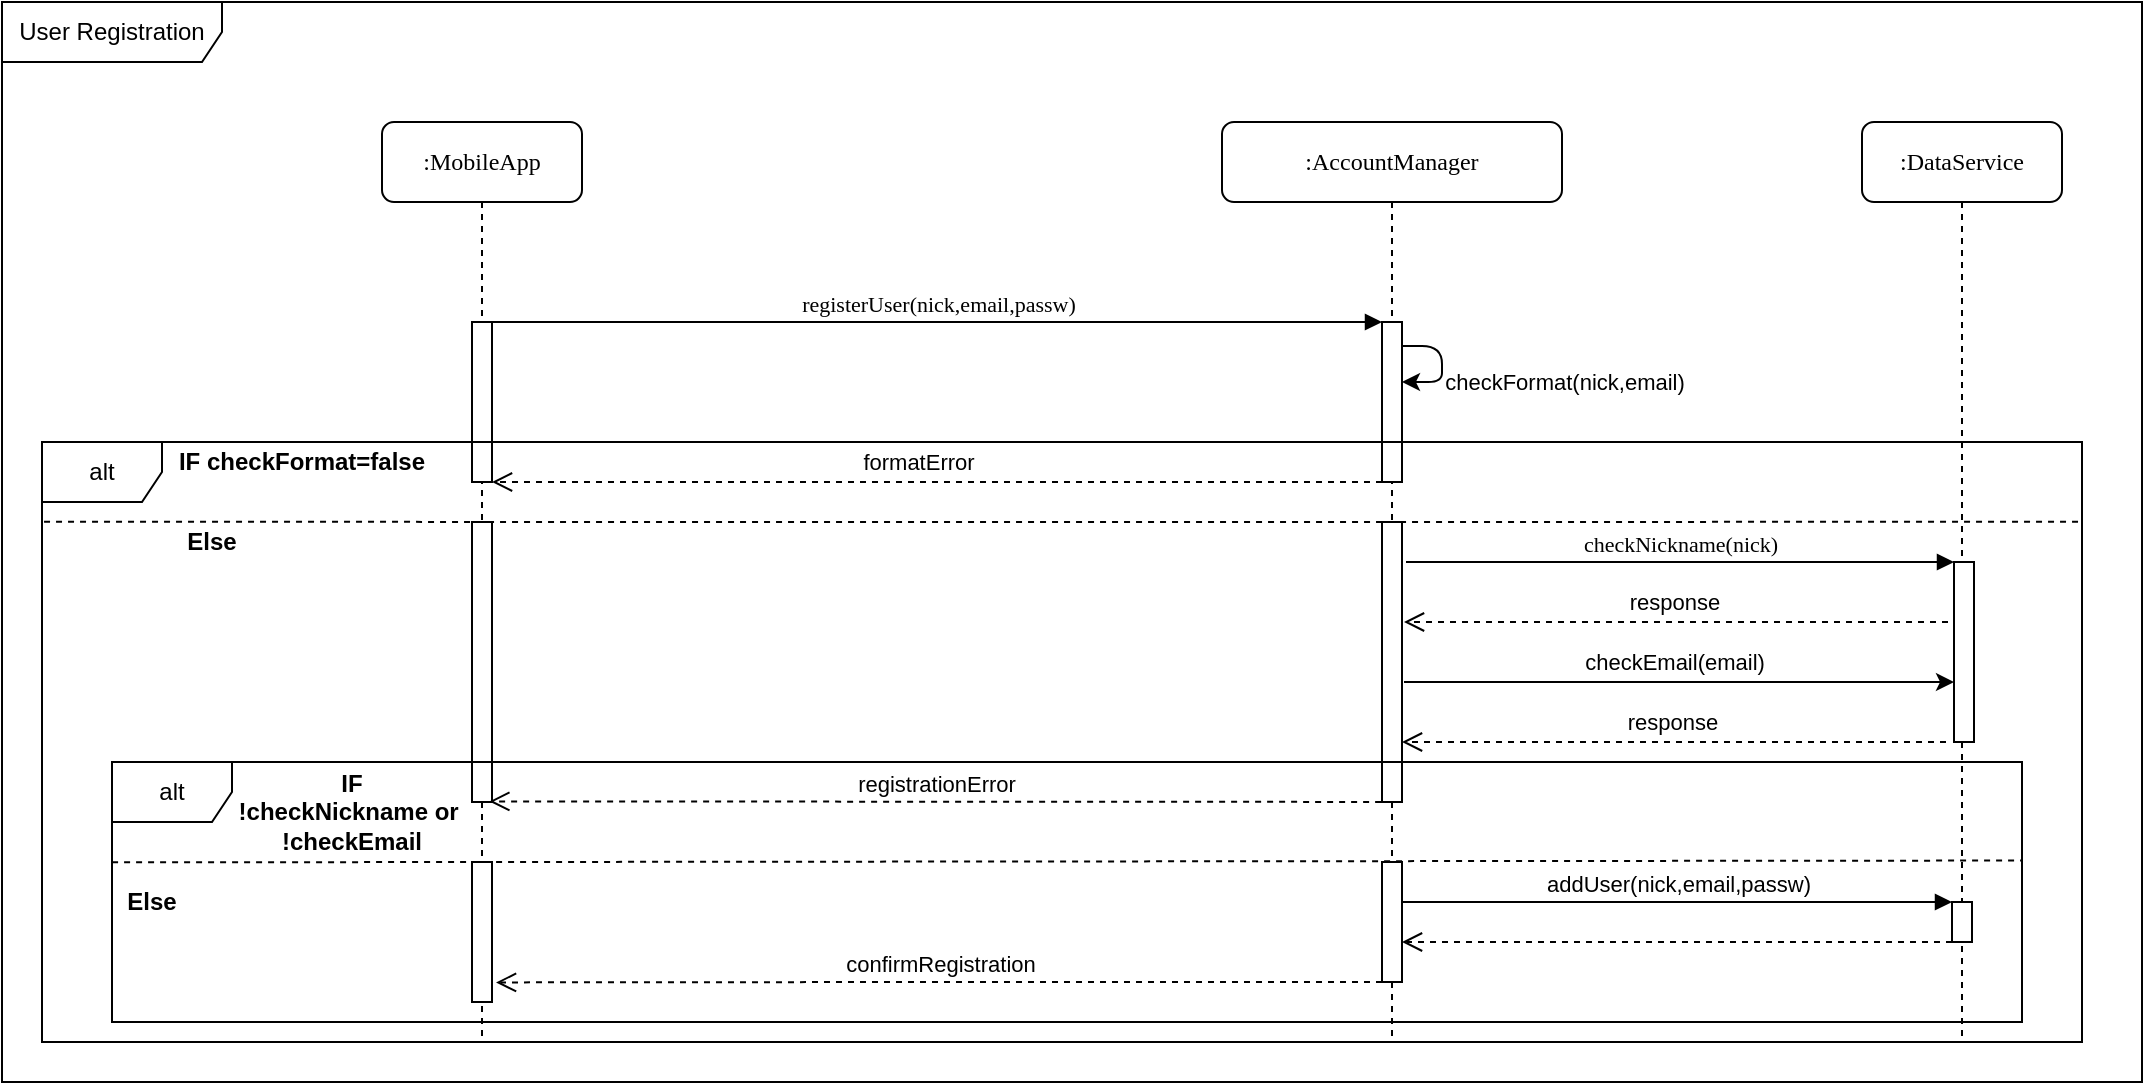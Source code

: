 <mxfile version="14.1.8" type="device"><diagram name="Page-1" id="13e1069c-82ec-6db2-03f1-153e76fe0fe0"><mxGraphModel dx="2650" dy="723" grid="1" gridSize="10" guides="1" tooltips="1" connect="1" arrows="1" fold="1" page="1" pageScale="1" pageWidth="1100" pageHeight="850" background="#ffffff" math="0" shadow="0"><root><mxCell id="0"/><mxCell id="1" parent="0"/><mxCell id="7baba1c4bc27f4b0-2" value=":AccountManager" style="shape=umlLifeline;perimeter=lifelinePerimeter;whiteSpace=wrap;html=1;container=1;collapsible=0;recursiveResize=0;outlineConnect=0;rounded=1;shadow=0;comic=0;labelBackgroundColor=none;strokeWidth=1;fontFamily=Verdana;fontSize=12;align=center;" parent="1" vertex="1"><mxGeometry x="520" y="80" width="170" height="460" as="geometry"/></mxCell><mxCell id="7baba1c4bc27f4b0-10" value="" style="html=1;points=[];perimeter=orthogonalPerimeter;rounded=0;shadow=0;comic=0;labelBackgroundColor=none;strokeWidth=1;fontFamily=Verdana;fontSize=12;align=center;" parent="7baba1c4bc27f4b0-2" vertex="1"><mxGeometry x="80" y="100" width="10" height="60" as="geometry"/></mxCell><mxCell id="wXkMJtXl5DrkG8wXhadT-9" value="" style="html=1;points=[];perimeter=orthogonalPerimeter;rounded=0;shadow=0;comic=0;labelBackgroundColor=none;strokeWidth=1;fontFamily=Verdana;fontSize=12;align=center;" parent="7baba1c4bc27f4b0-2" vertex="1"><mxGeometry x="80" y="320" width="10" height="20" as="geometry"/></mxCell><mxCell id="wXkMJtXl5DrkG8wXhadT-12" value="" style="html=1;points=[];perimeter=orthogonalPerimeter;rounded=0;shadow=0;comic=0;labelBackgroundColor=none;strokeWidth=1;fontFamily=Verdana;fontSize=12;align=center;" parent="7baba1c4bc27f4b0-2" vertex="1"><mxGeometry x="80" y="370" width="10" height="60" as="geometry"/></mxCell><mxCell id="wXkMJtXl5DrkG8wXhadT-31" value="" style="endArrow=classic;html=1;" parent="7baba1c4bc27f4b0-2" source="7baba1c4bc27f4b0-10" target="7baba1c4bc27f4b0-10" edge="1"><mxGeometry width="50" height="50" relative="1" as="geometry"><mxPoint x="100" y="110" as="sourcePoint"/><mxPoint x="100" y="130.14" as="targetPoint"/><Array as="points"><mxPoint x="110" y="112"/><mxPoint x="110" y="130"/></Array></mxGeometry></mxCell><mxCell id="wXkMJtXl5DrkG8wXhadT-39" value="" style="html=1;points=[];perimeter=orthogonalPerimeter;rounded=0;shadow=0;comic=0;labelBackgroundColor=none;strokeWidth=1;fontFamily=Verdana;fontSize=12;align=center;" parent="7baba1c4bc27f4b0-2" vertex="1"><mxGeometry x="80" y="200" width="10" height="120" as="geometry"/></mxCell><mxCell id="wXkMJtXl5DrkG8wXhadT-49" value="" style="html=1;points=[];perimeter=orthogonalPerimeter;rounded=0;shadow=0;comic=0;labelBackgroundColor=none;strokeWidth=1;fontFamily=Verdana;fontSize=12;align=center;" parent="7baba1c4bc27f4b0-2" vertex="1"><mxGeometry x="80" y="160" width="10" height="20" as="geometry"/></mxCell><mxCell id="wXkMJtXl5DrkG8wXhadT-53" value="addUser(nick,email,passw)" style="html=1;verticalAlign=bottom;endArrow=block;labelBackgroundColor=none;fontSize=11;" parent="7baba1c4bc27f4b0-2" target="wXkMJtXl5DrkG8wXhadT-41" edge="1"><mxGeometry width="80" relative="1" as="geometry"><mxPoint x="90" y="390" as="sourcePoint"/><mxPoint x="170" y="390" as="targetPoint"/></mxGeometry></mxCell><mxCell id="7baba1c4bc27f4b0-3" value=":DataService" style="shape=umlLifeline;perimeter=lifelinePerimeter;whiteSpace=wrap;html=1;container=1;collapsible=0;recursiveResize=0;outlineConnect=0;rounded=1;shadow=0;comic=0;labelBackgroundColor=none;strokeWidth=1;fontFamily=Verdana;fontSize=12;align=center;" parent="1" vertex="1"><mxGeometry x="840" y="80" width="100" height="460" as="geometry"/></mxCell><mxCell id="7baba1c4bc27f4b0-13" value="" style="html=1;points=[];perimeter=orthogonalPerimeter;rounded=0;shadow=0;comic=0;labelBackgroundColor=none;strokeWidth=1;fontFamily=Verdana;fontSize=12;align=center;" parent="7baba1c4bc27f4b0-3" vertex="1"><mxGeometry x="46" y="220" width="10" height="90" as="geometry"/></mxCell><mxCell id="wXkMJtXl5DrkG8wXhadT-41" value="" style="html=1;points=[];perimeter=orthogonalPerimeter;rounded=0;shadow=0;comic=0;labelBackgroundColor=none;strokeWidth=1;fontFamily=Verdana;fontSize=12;align=center;" parent="7baba1c4bc27f4b0-3" vertex="1"><mxGeometry x="45" y="390" width="10" height="20" as="geometry"/></mxCell><mxCell id="7baba1c4bc27f4b0-8" value=":MobileApp" style="shape=umlLifeline;perimeter=lifelinePerimeter;whiteSpace=wrap;html=1;container=1;collapsible=0;recursiveResize=0;outlineConnect=0;rounded=1;shadow=0;comic=0;labelBackgroundColor=none;strokeWidth=1;fontFamily=Verdana;fontSize=12;align=center;" parent="1" vertex="1"><mxGeometry x="100" y="80" width="100" height="460" as="geometry"/></mxCell><mxCell id="7baba1c4bc27f4b0-9" value="" style="html=1;points=[];perimeter=orthogonalPerimeter;rounded=0;shadow=0;comic=0;labelBackgroundColor=none;strokeWidth=1;fontFamily=Verdana;fontSize=12;align=center;" parent="7baba1c4bc27f4b0-8" vertex="1"><mxGeometry x="45" y="100" width="10" height="80" as="geometry"/></mxCell><mxCell id="wXkMJtXl5DrkG8wXhadT-50" value="" style="html=1;points=[];perimeter=orthogonalPerimeter;rounded=0;shadow=0;comic=0;labelBackgroundColor=none;strokeWidth=1;fontFamily=Verdana;fontSize=12;align=center;" parent="7baba1c4bc27f4b0-8" vertex="1"><mxGeometry x="45" y="200" width="10" height="140" as="geometry"/></mxCell><mxCell id="wXkMJtXl5DrkG8wXhadT-51" value="" style="html=1;points=[];perimeter=orthogonalPerimeter;rounded=0;shadow=0;comic=0;labelBackgroundColor=none;strokeWidth=1;fontFamily=Verdana;fontSize=12;align=center;" parent="7baba1c4bc27f4b0-8" vertex="1"><mxGeometry x="45" y="370" width="10" height="70" as="geometry"/></mxCell><mxCell id="7baba1c4bc27f4b0-11" value="&lt;font style=&quot;font-size: 11px&quot;&gt;registerUser(nick,email,passw)&lt;/font&gt;" style="html=1;verticalAlign=bottom;endArrow=block;entryX=0;entryY=0;labelBackgroundColor=none;fontFamily=Verdana;fontSize=12;edgeStyle=elbowEdgeStyle;elbow=vertical;" parent="1" source="7baba1c4bc27f4b0-9" target="7baba1c4bc27f4b0-10" edge="1"><mxGeometry relative="1" as="geometry"><mxPoint x="220" y="190" as="sourcePoint"/></mxGeometry></mxCell><mxCell id="7baba1c4bc27f4b0-14" value="checkNickname(nick)" style="html=1;verticalAlign=bottom;endArrow=block;entryX=0;entryY=0;labelBackgroundColor=none;fontFamily=Verdana;fontSize=11;edgeStyle=elbowEdgeStyle;elbow=vertical;" parent="1" edge="1"><mxGeometry relative="1" as="geometry"><mxPoint x="612" y="300" as="sourcePoint"/><mxPoint x="886" y="300.0" as="targetPoint"/><Array as="points"><mxPoint x="851" y="300"/></Array><mxPoint as="offset"/></mxGeometry></mxCell><mxCell id="wXkMJtXl5DrkG8wXhadT-3" value="IF &lt;br&gt;!checkNickname or&amp;nbsp;&lt;br&gt;!checkEmail" style="text;html=1;strokeColor=none;align=center;verticalAlign=middle;whiteSpace=wrap;rounded=0;fontStyle=1" parent="1" vertex="1"><mxGeometry y="405" width="170" height="40" as="geometry"/></mxCell><mxCell id="wXkMJtXl5DrkG8wXhadT-4" value="" style="html=1;verticalAlign=bottom;endArrow=open;dashed=1;endSize=8;" parent="1" edge="1"><mxGeometry relative="1" as="geometry"><mxPoint x="883" y="330" as="sourcePoint"/><mxPoint x="611" y="330" as="targetPoint"/><Array as="points"><mxPoint x="811" y="330"/></Array></mxGeometry></mxCell><mxCell id="wXkMJtXl5DrkG8wXhadT-5" value="response" style="text;html=1;align=center;verticalAlign=middle;resizable=0;points=[];autosize=1;fontSize=11;" parent="1" vertex="1"><mxGeometry x="716" y="310" width="60" height="20" as="geometry"/></mxCell><mxCell id="wXkMJtXl5DrkG8wXhadT-10" value="registrationError" style="html=1;verticalAlign=bottom;endArrow=open;dashed=1;endSize=8;labelBackgroundColor=none;exitX=-0.044;exitY=0.998;exitDx=0;exitDy=0;exitPerimeter=0;entryX=0.866;entryY=0.998;entryDx=0;entryDy=0;entryPerimeter=0;" parent="1" source="wXkMJtXl5DrkG8wXhadT-9" target="wXkMJtXl5DrkG8wXhadT-50" edge="1"><mxGeometry relative="1" as="geometry"><mxPoint x="600" y="449" as="sourcePoint"/><mxPoint x="156" y="450" as="targetPoint"/></mxGeometry></mxCell><mxCell id="wXkMJtXl5DrkG8wXhadT-11" value="Else" style="text;html=1;strokeColor=none;align=center;verticalAlign=middle;whiteSpace=wrap;rounded=0;fontStyle=1" parent="1" vertex="1"><mxGeometry x="-30" y="460" width="30" height="20" as="geometry"/></mxCell><mxCell id="wXkMJtXl5DrkG8wXhadT-22" style="edgeStyle=orthogonalEdgeStyle;rounded=0;orthogonalLoop=1;jettySize=auto;html=1;" parent="1" edge="1"><mxGeometry relative="1" as="geometry"><mxPoint x="611" y="360.034" as="sourcePoint"/><mxPoint x="886" y="360.034" as="targetPoint"/><Array as="points"><mxPoint x="871" y="360"/><mxPoint x="871" y="360"/></Array></mxGeometry></mxCell><mxCell id="wXkMJtXl5DrkG8wXhadT-23" value="checkEmail(email)" style="text;html=1;align=center;verticalAlign=middle;resizable=0;points=[];autosize=1;fontSize=11;" parent="1" vertex="1"><mxGeometry x="691" y="340" width="110" height="20" as="geometry"/></mxCell><mxCell id="wXkMJtXl5DrkG8wXhadT-26" value="" style="html=1;verticalAlign=bottom;endArrow=open;dashed=1;endSize=8;" parent="1" edge="1"><mxGeometry relative="1" as="geometry"><mxPoint x="882" y="390" as="sourcePoint"/><mxPoint x="610" y="390" as="targetPoint"/><Array as="points"><mxPoint x="810" y="390"/></Array></mxGeometry></mxCell><mxCell id="wXkMJtXl5DrkG8wXhadT-27" value="response" style="text;html=1;align=center;verticalAlign=middle;resizable=0;points=[];autosize=1;fontSize=11;" parent="1" vertex="1"><mxGeometry x="715" y="370" width="60" height="20" as="geometry"/></mxCell><mxCell id="wXkMJtXl5DrkG8wXhadT-30" value="checkFormat(nick,email)" style="text;html=1;strokeColor=none;fillColor=none;align=center;verticalAlign=middle;whiteSpace=wrap;rounded=0;fontSize=11;" parent="1" vertex="1"><mxGeometry x="626" y="200" width="131" height="20" as="geometry"/></mxCell><mxCell id="wXkMJtXl5DrkG8wXhadT-33" value="IF checkFormat=false" style="text;html=1;strokeColor=none;align=center;verticalAlign=middle;whiteSpace=wrap;rounded=0;fontStyle=1" parent="1" vertex="1"><mxGeometry x="-5" y="240" width="130" height="20" as="geometry"/></mxCell><mxCell id="wXkMJtXl5DrkG8wXhadT-34" value="" style="endArrow=none;dashed=1;html=1;entryX=1;entryY=0.133;entryDx=0;entryDy=0;entryPerimeter=0;exitX=0.001;exitY=0.133;exitDx=0;exitDy=0;exitPerimeter=0;" parent="1" source="wXkMJtXl5DrkG8wXhadT-32" target="wXkMJtXl5DrkG8wXhadT-32" edge="1"><mxGeometry width="50" height="50" relative="1" as="geometry"><mxPoint x="-60" y="280" as="sourcePoint"/><mxPoint x="950" y="279" as="targetPoint"/><Array as="points"><mxPoint x="440" y="280"/></Array></mxGeometry></mxCell><mxCell id="wXkMJtXl5DrkG8wXhadT-37" value="Else" style="text;html=1;strokeColor=none;align=center;verticalAlign=middle;whiteSpace=wrap;rounded=0;fontStyle=1" parent="1" vertex="1"><mxGeometry y="280" width="30" height="20" as="geometry"/></mxCell><mxCell id="wXkMJtXl5DrkG8wXhadT-38" value="" style="html=1;points=[];perimeter=orthogonalPerimeter;rounded=0;shadow=0;comic=0;labelBackgroundColor=none;strokeWidth=1;fontFamily=Verdana;fontSize=12;align=center;" parent="1" vertex="1"><mxGeometry x="600" y="240" width="10" as="geometry"/></mxCell><mxCell id="wXkMJtXl5DrkG8wXhadT-44" value="" style="html=1;verticalAlign=bottom;endArrow=open;dashed=1;endSize=8;" parent="1" source="wXkMJtXl5DrkG8wXhadT-41" edge="1"><mxGeometry relative="1" as="geometry"><mxPoint x="887" y="490" as="sourcePoint"/><mxPoint x="610" y="490" as="targetPoint"/><Array as="points"/></mxGeometry></mxCell><mxCell id="wXkMJtXl5DrkG8wXhadT-46" value="confirmRegistration" style="html=1;verticalAlign=bottom;endArrow=open;dashed=1;endSize=8;labelBackgroundColor=none;entryX=1.2;entryY=0.86;entryDx=0;entryDy=0;entryPerimeter=0;" parent="1" source="wXkMJtXl5DrkG8wXhadT-12" target="wXkMJtXl5DrkG8wXhadT-51" edge="1"><mxGeometry relative="1" as="geometry"><mxPoint x="410" y="530" as="sourcePoint"/><mxPoint x="155" y="540.0" as="targetPoint"/><Array as="points"><mxPoint x="380" y="510"/></Array></mxGeometry></mxCell><mxCell id="wXkMJtXl5DrkG8wXhadT-35" value="" style="html=1;verticalAlign=bottom;endArrow=open;dashed=1;endSize=8;" parent="1" target="7baba1c4bc27f4b0-9" edge="1"><mxGeometry relative="1" as="geometry"><mxPoint x="600" y="260" as="sourcePoint"/><mxPoint x="520" y="250" as="targetPoint"/></mxGeometry></mxCell><mxCell id="wXkMJtXl5DrkG8wXhadT-47" value="formatError" style="edgeLabel;html=1;align=center;verticalAlign=middle;resizable=0;points=[];labelBackgroundColor=none;" parent="wXkMJtXl5DrkG8wXhadT-35" vertex="1" connectable="0"><mxGeometry x="-0.148" relative="1" as="geometry"><mxPoint x="-43" y="-10.03" as="offset"/></mxGeometry></mxCell><mxCell id="wXkMJtXl5DrkG8wXhadT-54" value="" style="endArrow=none;dashed=1;html=1;labelBackgroundColor=none;fontSize=11;exitX=-0.001;exitY=0.386;exitDx=0;exitDy=0;exitPerimeter=0;entryX=1;entryY=0.379;entryDx=0;entryDy=0;entryPerimeter=0;" parent="1" target="wXkMJtXl5DrkG8wXhadT-2" edge="1"><mxGeometry width="50" height="50" relative="1" as="geometry"><mxPoint x="-34.955" y="450.18" as="sourcePoint"/><mxPoint x="920" y="448" as="targetPoint"/></mxGeometry></mxCell><mxCell id="wXkMJtXl5DrkG8wXhadT-2" value="alt" style="shape=umlFrame;whiteSpace=wrap;html=1;" parent="1" vertex="1"><mxGeometry x="-35" y="400" width="955" height="130" as="geometry"/></mxCell><mxCell id="wXkMJtXl5DrkG8wXhadT-32" value="alt" style="shape=umlFrame;whiteSpace=wrap;html=1;" parent="1" vertex="1"><mxGeometry x="-70" y="240" width="1020" height="300" as="geometry"/></mxCell><mxCell id="THen7DsOAAz74L19479p-1" value="User Registration" style="shape=umlFrame;whiteSpace=wrap;html=1;width=110;height=30;fillColor=#FFFFFF;" parent="1" vertex="1"><mxGeometry x="-90" y="20" width="1070" height="540" as="geometry"/></mxCell></root></mxGraphModel></diagram></mxfile>